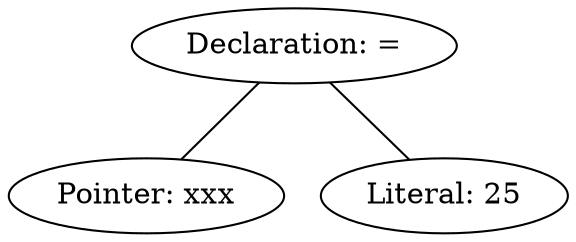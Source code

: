 graph ast {
0.0 [label="Declaration: ="]
1.1 [label="Pointer: xxx"]
1.2 [label="Literal: 25"]

0.0--1.1
0.0--1.2
}